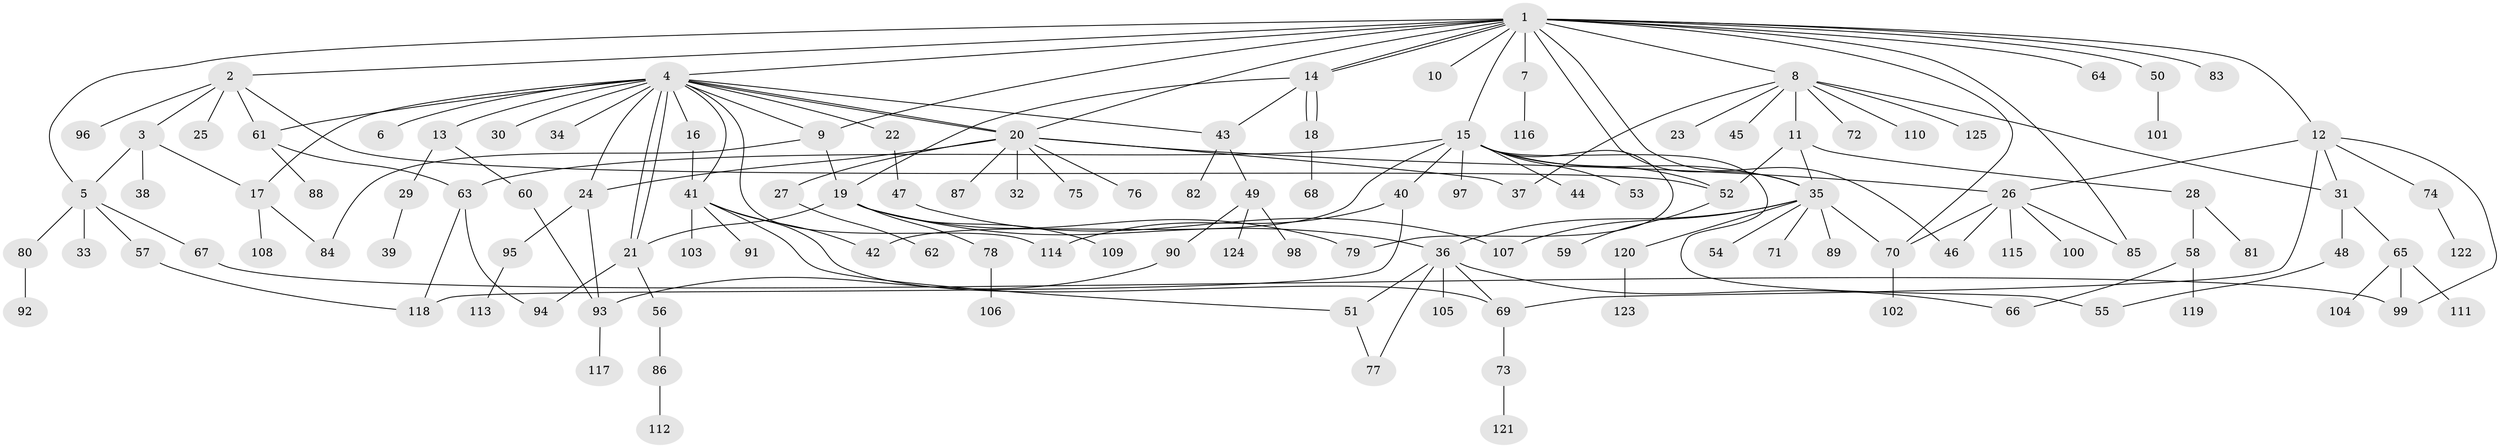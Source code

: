 // Generated by graph-tools (version 1.1) at 2025/35/03/09/25 02:35:21]
// undirected, 125 vertices, 169 edges
graph export_dot {
graph [start="1"]
  node [color=gray90,style=filled];
  1;
  2;
  3;
  4;
  5;
  6;
  7;
  8;
  9;
  10;
  11;
  12;
  13;
  14;
  15;
  16;
  17;
  18;
  19;
  20;
  21;
  22;
  23;
  24;
  25;
  26;
  27;
  28;
  29;
  30;
  31;
  32;
  33;
  34;
  35;
  36;
  37;
  38;
  39;
  40;
  41;
  42;
  43;
  44;
  45;
  46;
  47;
  48;
  49;
  50;
  51;
  52;
  53;
  54;
  55;
  56;
  57;
  58;
  59;
  60;
  61;
  62;
  63;
  64;
  65;
  66;
  67;
  68;
  69;
  70;
  71;
  72;
  73;
  74;
  75;
  76;
  77;
  78;
  79;
  80;
  81;
  82;
  83;
  84;
  85;
  86;
  87;
  88;
  89;
  90;
  91;
  92;
  93;
  94;
  95;
  96;
  97;
  98;
  99;
  100;
  101;
  102;
  103;
  104;
  105;
  106;
  107;
  108;
  109;
  110;
  111;
  112;
  113;
  114;
  115;
  116;
  117;
  118;
  119;
  120;
  121;
  122;
  123;
  124;
  125;
  1 -- 2;
  1 -- 4;
  1 -- 5;
  1 -- 7;
  1 -- 8;
  1 -- 9;
  1 -- 10;
  1 -- 12;
  1 -- 14;
  1 -- 14;
  1 -- 15;
  1 -- 20;
  1 -- 35;
  1 -- 46;
  1 -- 50;
  1 -- 64;
  1 -- 70;
  1 -- 83;
  1 -- 85;
  2 -- 3;
  2 -- 25;
  2 -- 52;
  2 -- 61;
  2 -- 96;
  3 -- 5;
  3 -- 17;
  3 -- 38;
  4 -- 6;
  4 -- 9;
  4 -- 13;
  4 -- 16;
  4 -- 17;
  4 -- 20;
  4 -- 20;
  4 -- 21;
  4 -- 21;
  4 -- 22;
  4 -- 24;
  4 -- 30;
  4 -- 34;
  4 -- 41;
  4 -- 43;
  4 -- 61;
  4 -- 114;
  5 -- 33;
  5 -- 57;
  5 -- 67;
  5 -- 80;
  7 -- 116;
  8 -- 11;
  8 -- 23;
  8 -- 31;
  8 -- 37;
  8 -- 45;
  8 -- 72;
  8 -- 110;
  8 -- 125;
  9 -- 19;
  9 -- 84;
  11 -- 28;
  11 -- 35;
  11 -- 52;
  12 -- 26;
  12 -- 31;
  12 -- 69;
  12 -- 74;
  12 -- 99;
  13 -- 29;
  13 -- 60;
  14 -- 18;
  14 -- 18;
  14 -- 19;
  14 -- 43;
  15 -- 35;
  15 -- 40;
  15 -- 42;
  15 -- 44;
  15 -- 52;
  15 -- 53;
  15 -- 55;
  15 -- 63;
  15 -- 79;
  15 -- 97;
  16 -- 41;
  17 -- 84;
  17 -- 108;
  18 -- 68;
  19 -- 21;
  19 -- 36;
  19 -- 78;
  19 -- 79;
  19 -- 109;
  20 -- 24;
  20 -- 26;
  20 -- 27;
  20 -- 32;
  20 -- 37;
  20 -- 75;
  20 -- 76;
  20 -- 87;
  21 -- 56;
  21 -- 94;
  22 -- 47;
  24 -- 93;
  24 -- 95;
  26 -- 46;
  26 -- 70;
  26 -- 85;
  26 -- 100;
  26 -- 115;
  27 -- 62;
  28 -- 58;
  28 -- 81;
  29 -- 39;
  31 -- 48;
  31 -- 65;
  35 -- 36;
  35 -- 54;
  35 -- 70;
  35 -- 71;
  35 -- 89;
  35 -- 107;
  35 -- 120;
  36 -- 51;
  36 -- 66;
  36 -- 69;
  36 -- 77;
  36 -- 105;
  40 -- 114;
  40 -- 118;
  41 -- 42;
  41 -- 51;
  41 -- 69;
  41 -- 91;
  41 -- 103;
  43 -- 49;
  43 -- 82;
  47 -- 107;
  48 -- 55;
  49 -- 90;
  49 -- 98;
  49 -- 124;
  50 -- 101;
  51 -- 77;
  52 -- 59;
  56 -- 86;
  57 -- 118;
  58 -- 66;
  58 -- 119;
  60 -- 93;
  61 -- 63;
  61 -- 88;
  63 -- 94;
  63 -- 118;
  65 -- 99;
  65 -- 104;
  65 -- 111;
  67 -- 99;
  69 -- 73;
  70 -- 102;
  73 -- 121;
  74 -- 122;
  78 -- 106;
  80 -- 92;
  86 -- 112;
  90 -- 93;
  93 -- 117;
  95 -- 113;
  120 -- 123;
}
